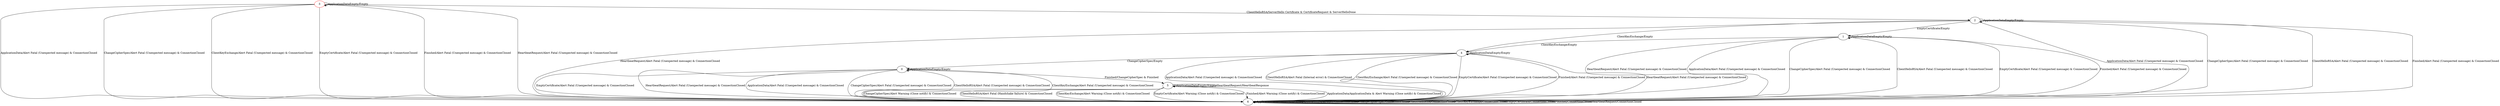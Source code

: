 digraph {
3 [color="red"]
0
1
2
4
5
6
3 -> 6 [label="ApplicationData/Alert Fatal (Unexpected message) & ConnectionClosed"]
3 -> 3 [label="ApplicationDataEmpty/Empty"]
3 -> 6 [label="ChangeCipherSpec/Alert Fatal (Unexpected message) & ConnectionClosed"]
3 -> 2 [label="ClientHelloRSA/ServerHello Certificate & CertificateRequest & ServerHelloDone"]
3 -> 6 [label="ClientKeyExchange/Alert Fatal (Unexpected message) & ConnectionClosed"]
3 -> 6 [label="EmptyCertificate/Alert Fatal (Unexpected message) & ConnectionClosed"]
3 -> 6 [label="Finished/Alert Fatal (Unexpected message) & ConnectionClosed"]
3 -> 6 [label="HeartbeatRequest/Alert Fatal (Unexpected message) & ConnectionClosed"]
0 -> 6 [label="ApplicationData/Alert Fatal (Unexpected message) & ConnectionClosed"]
0 -> 0 [label="ApplicationDataEmpty/Empty"]
0 -> 6 [label="ChangeCipherSpec/Alert Fatal (Unexpected message) & ConnectionClosed"]
0 -> 6 [label="ClientHelloRSA/Alert Fatal (Unexpected message) & ConnectionClosed"]
0 -> 6 [label="ClientKeyExchange/Alert Fatal (Unexpected message) & ConnectionClosed"]
0 -> 6 [label="EmptyCertificate/Alert Fatal (Unexpected message) & ConnectionClosed"]
0 -> 5 [label="Finished/ChangeCipherSpec & Finished"]
0 -> 6 [label="HeartbeatRequest/Alert Fatal (Unexpected message) & ConnectionClosed"]
1 -> 6 [label="ApplicationData/Alert Fatal (Unexpected message) & ConnectionClosed"]
1 -> 1 [label="ApplicationDataEmpty/Empty"]
1 -> 6 [label="ChangeCipherSpec/Alert Fatal (Unexpected message) & ConnectionClosed"]
1 -> 6 [label="ClientHelloRSA/Alert Fatal (Unexpected message) & ConnectionClosed"]
1 -> 4 [label="ClientKeyExchange/Empty"]
1 -> 6 [label="EmptyCertificate/Alert Fatal (Unexpected message) & ConnectionClosed"]
1 -> 6 [label="Finished/Alert Fatal (Unexpected message) & ConnectionClosed"]
1 -> 6 [label="HeartbeatRequest/Alert Fatal (Unexpected message) & ConnectionClosed"]
2 -> 6 [label="ApplicationData/Alert Fatal (Unexpected message) & ConnectionClosed"]
2 -> 2 [label="ApplicationDataEmpty/Empty"]
2 -> 6 [label="ChangeCipherSpec/Alert Fatal (Unexpected message) & ConnectionClosed"]
2 -> 6 [label="ClientHelloRSA/Alert Fatal (Unexpected message) & ConnectionClosed"]
2 -> 4 [label="ClientKeyExchange/Empty"]
2 -> 1 [label="EmptyCertificate/Empty"]
2 -> 6 [label="Finished/Alert Fatal (Unexpected message) & ConnectionClosed"]
2 -> 6 [label="HeartbeatRequest/Alert Fatal (Unexpected message) & ConnectionClosed"]
4 -> 6 [label="ApplicationData/Alert Fatal (Unexpected message) & ConnectionClosed"]
4 -> 4 [label="ApplicationDataEmpty/Empty"]
4 -> 0 [label="ChangeCipherSpec/Empty"]
4 -> 6 [label="ClientHelloRSA/Alert Fatal (Internal error) & ConnectionClosed"]
4 -> 6 [label="ClientKeyExchange/Alert Fatal (Unexpected message) & ConnectionClosed"]
4 -> 6 [label="EmptyCertificate/Alert Fatal (Unexpected message) & ConnectionClosed"]
4 -> 6 [label="Finished/Alert Fatal (Unexpected message) & ConnectionClosed"]
4 -> 6 [label="HeartbeatRequest/Alert Fatal (Unexpected message) & ConnectionClosed"]
5 -> 6 [label="ApplicationData/ApplicationData & Alert Warning (Close notify) & ConnectionClosed"]
5 -> 5 [label="ApplicationDataEmpty/Empty"]
5 -> 6 [label="ChangeCipherSpec/Alert Warning (Close notify) & ConnectionClosed"]
5 -> 6 [label="ClientHelloRSA/Alert Fatal (Handshake failure) & ConnectionClosed"]
5 -> 6 [label="ClientKeyExchange/Alert Warning (Close notify) & ConnectionClosed"]
5 -> 6 [label="EmptyCertificate/Alert Warning (Close notify) & ConnectionClosed"]
5 -> 6 [label="Finished/Alert Warning (Close notify) & ConnectionClosed"]
5 -> 5 [label="HeartbeatRequest/HeartbeatResponse"]
6 -> 6 [label="ApplicationData/ConnectionClosed"]
6 -> 6 [label="ApplicationDataEmpty/ConnectionClosed"]
6 -> 6 [label="ChangeCipherSpec/ConnectionClosed"]
6 -> 6 [label="ClientHelloRSA/ConnectionClosed"]
6 -> 6 [label="ClientKeyExchange/ConnectionClosed"]
6 -> 6 [label="EmptyCertificate/ConnectionClosed"]
6 -> 6 [label="Finished/ConnectionClosed"]
6 -> 6 [label="HeartbeatRequest/ConnectionClosed"]
}
